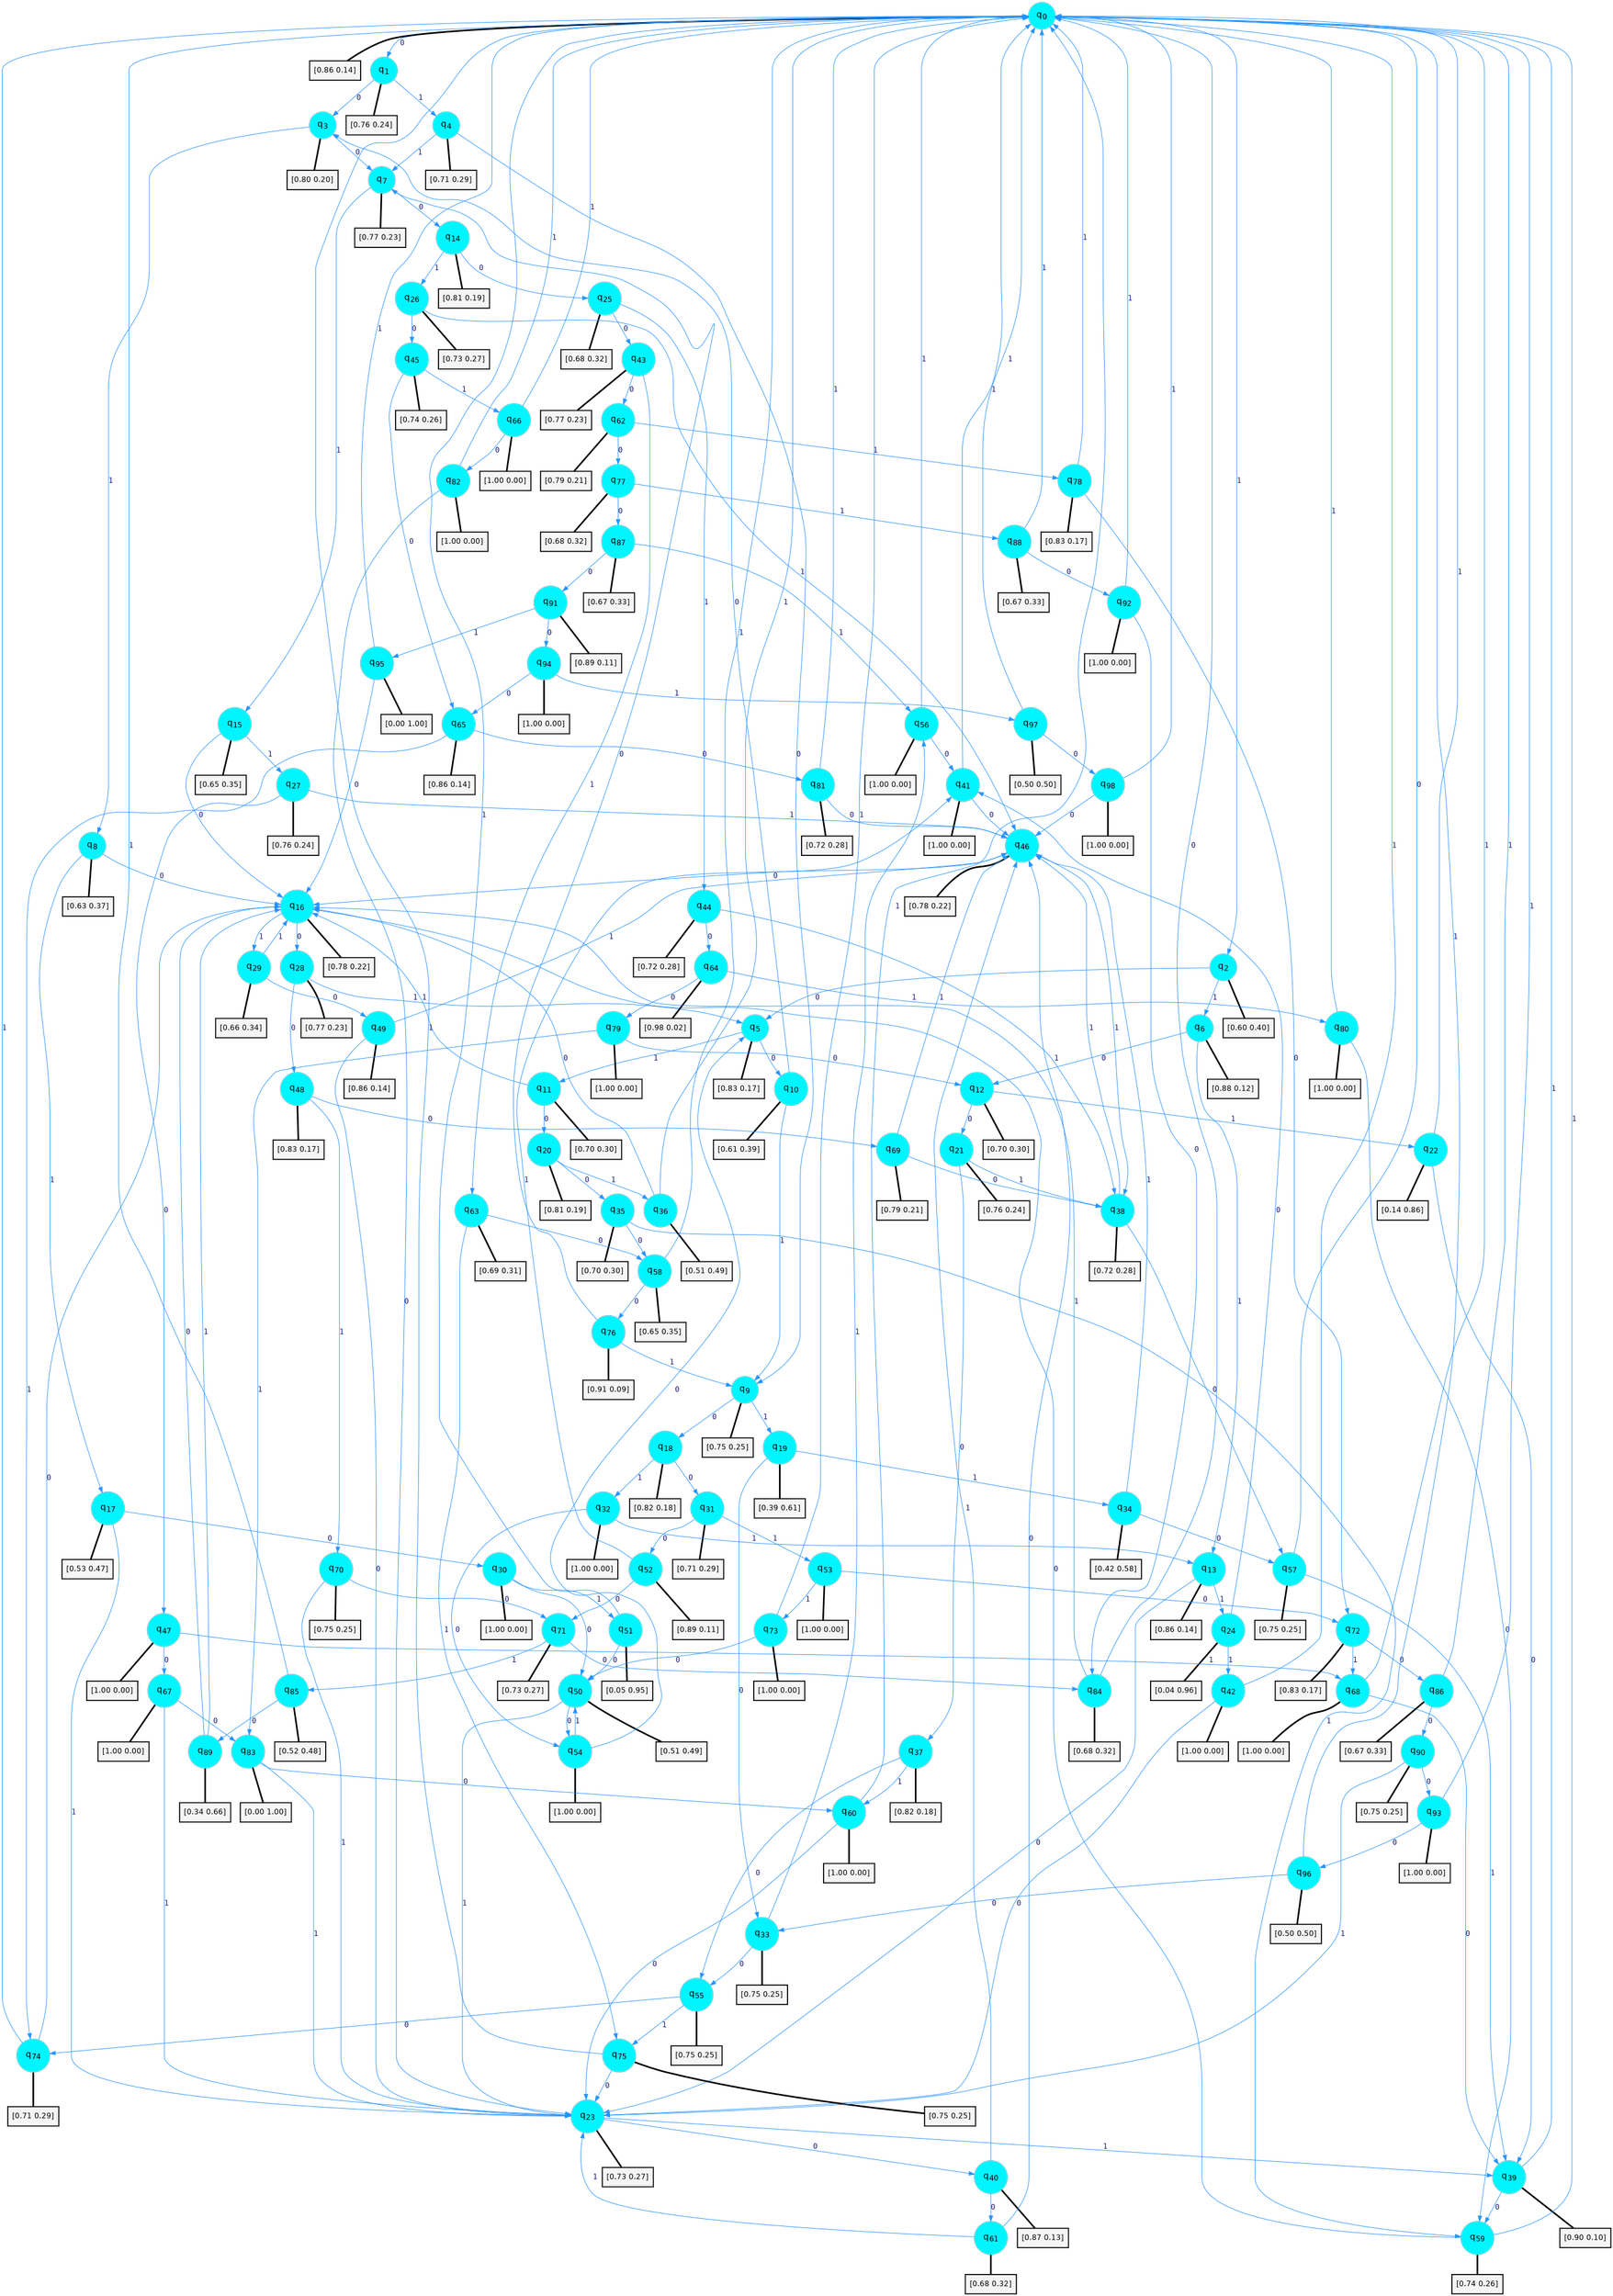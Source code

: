 digraph G {
graph [
bgcolor=transparent, dpi=300, rankdir=TD, size="40,25"];
node [
color=gray, fillcolor=turquoise1, fontcolor=black, fontname=Helvetica, fontsize=16, fontweight=bold, shape=circle, style=filled];
edge [
arrowsize=1, color=dodgerblue1, fontcolor=midnightblue, fontname=courier, fontweight=bold, penwidth=1, style=solid, weight=20];
0[label=<q<SUB>0</SUB>>];
1[label=<q<SUB>1</SUB>>];
2[label=<q<SUB>2</SUB>>];
3[label=<q<SUB>3</SUB>>];
4[label=<q<SUB>4</SUB>>];
5[label=<q<SUB>5</SUB>>];
6[label=<q<SUB>6</SUB>>];
7[label=<q<SUB>7</SUB>>];
8[label=<q<SUB>8</SUB>>];
9[label=<q<SUB>9</SUB>>];
10[label=<q<SUB>10</SUB>>];
11[label=<q<SUB>11</SUB>>];
12[label=<q<SUB>12</SUB>>];
13[label=<q<SUB>13</SUB>>];
14[label=<q<SUB>14</SUB>>];
15[label=<q<SUB>15</SUB>>];
16[label=<q<SUB>16</SUB>>];
17[label=<q<SUB>17</SUB>>];
18[label=<q<SUB>18</SUB>>];
19[label=<q<SUB>19</SUB>>];
20[label=<q<SUB>20</SUB>>];
21[label=<q<SUB>21</SUB>>];
22[label=<q<SUB>22</SUB>>];
23[label=<q<SUB>23</SUB>>];
24[label=<q<SUB>24</SUB>>];
25[label=<q<SUB>25</SUB>>];
26[label=<q<SUB>26</SUB>>];
27[label=<q<SUB>27</SUB>>];
28[label=<q<SUB>28</SUB>>];
29[label=<q<SUB>29</SUB>>];
30[label=<q<SUB>30</SUB>>];
31[label=<q<SUB>31</SUB>>];
32[label=<q<SUB>32</SUB>>];
33[label=<q<SUB>33</SUB>>];
34[label=<q<SUB>34</SUB>>];
35[label=<q<SUB>35</SUB>>];
36[label=<q<SUB>36</SUB>>];
37[label=<q<SUB>37</SUB>>];
38[label=<q<SUB>38</SUB>>];
39[label=<q<SUB>39</SUB>>];
40[label=<q<SUB>40</SUB>>];
41[label=<q<SUB>41</SUB>>];
42[label=<q<SUB>42</SUB>>];
43[label=<q<SUB>43</SUB>>];
44[label=<q<SUB>44</SUB>>];
45[label=<q<SUB>45</SUB>>];
46[label=<q<SUB>46</SUB>>];
47[label=<q<SUB>47</SUB>>];
48[label=<q<SUB>48</SUB>>];
49[label=<q<SUB>49</SUB>>];
50[label=<q<SUB>50</SUB>>];
51[label=<q<SUB>51</SUB>>];
52[label=<q<SUB>52</SUB>>];
53[label=<q<SUB>53</SUB>>];
54[label=<q<SUB>54</SUB>>];
55[label=<q<SUB>55</SUB>>];
56[label=<q<SUB>56</SUB>>];
57[label=<q<SUB>57</SUB>>];
58[label=<q<SUB>58</SUB>>];
59[label=<q<SUB>59</SUB>>];
60[label=<q<SUB>60</SUB>>];
61[label=<q<SUB>61</SUB>>];
62[label=<q<SUB>62</SUB>>];
63[label=<q<SUB>63</SUB>>];
64[label=<q<SUB>64</SUB>>];
65[label=<q<SUB>65</SUB>>];
66[label=<q<SUB>66</SUB>>];
67[label=<q<SUB>67</SUB>>];
68[label=<q<SUB>68</SUB>>];
69[label=<q<SUB>69</SUB>>];
70[label=<q<SUB>70</SUB>>];
71[label=<q<SUB>71</SUB>>];
72[label=<q<SUB>72</SUB>>];
73[label=<q<SUB>73</SUB>>];
74[label=<q<SUB>74</SUB>>];
75[label=<q<SUB>75</SUB>>];
76[label=<q<SUB>76</SUB>>];
77[label=<q<SUB>77</SUB>>];
78[label=<q<SUB>78</SUB>>];
79[label=<q<SUB>79</SUB>>];
80[label=<q<SUB>80</SUB>>];
81[label=<q<SUB>81</SUB>>];
82[label=<q<SUB>82</SUB>>];
83[label=<q<SUB>83</SUB>>];
84[label=<q<SUB>84</SUB>>];
85[label=<q<SUB>85</SUB>>];
86[label=<q<SUB>86</SUB>>];
87[label=<q<SUB>87</SUB>>];
88[label=<q<SUB>88</SUB>>];
89[label=<q<SUB>89</SUB>>];
90[label=<q<SUB>90</SUB>>];
91[label=<q<SUB>91</SUB>>];
92[label=<q<SUB>92</SUB>>];
93[label=<q<SUB>93</SUB>>];
94[label=<q<SUB>94</SUB>>];
95[label=<q<SUB>95</SUB>>];
96[label=<q<SUB>96</SUB>>];
97[label=<q<SUB>97</SUB>>];
98[label=<q<SUB>98</SUB>>];
99[label="[0.86 0.14]", shape=box,fontcolor=black, fontname=Helvetica, fontsize=14, penwidth=2, fillcolor=whitesmoke,color=black];
100[label="[0.76 0.24]", shape=box,fontcolor=black, fontname=Helvetica, fontsize=14, penwidth=2, fillcolor=whitesmoke,color=black];
101[label="[0.60 0.40]", shape=box,fontcolor=black, fontname=Helvetica, fontsize=14, penwidth=2, fillcolor=whitesmoke,color=black];
102[label="[0.80 0.20]", shape=box,fontcolor=black, fontname=Helvetica, fontsize=14, penwidth=2, fillcolor=whitesmoke,color=black];
103[label="[0.71 0.29]", shape=box,fontcolor=black, fontname=Helvetica, fontsize=14, penwidth=2, fillcolor=whitesmoke,color=black];
104[label="[0.83 0.17]", shape=box,fontcolor=black, fontname=Helvetica, fontsize=14, penwidth=2, fillcolor=whitesmoke,color=black];
105[label="[0.88 0.12]", shape=box,fontcolor=black, fontname=Helvetica, fontsize=14, penwidth=2, fillcolor=whitesmoke,color=black];
106[label="[0.77 0.23]", shape=box,fontcolor=black, fontname=Helvetica, fontsize=14, penwidth=2, fillcolor=whitesmoke,color=black];
107[label="[0.63 0.37]", shape=box,fontcolor=black, fontname=Helvetica, fontsize=14, penwidth=2, fillcolor=whitesmoke,color=black];
108[label="[0.75 0.25]", shape=box,fontcolor=black, fontname=Helvetica, fontsize=14, penwidth=2, fillcolor=whitesmoke,color=black];
109[label="[0.61 0.39]", shape=box,fontcolor=black, fontname=Helvetica, fontsize=14, penwidth=2, fillcolor=whitesmoke,color=black];
110[label="[0.70 0.30]", shape=box,fontcolor=black, fontname=Helvetica, fontsize=14, penwidth=2, fillcolor=whitesmoke,color=black];
111[label="[0.70 0.30]", shape=box,fontcolor=black, fontname=Helvetica, fontsize=14, penwidth=2, fillcolor=whitesmoke,color=black];
112[label="[0.86 0.14]", shape=box,fontcolor=black, fontname=Helvetica, fontsize=14, penwidth=2, fillcolor=whitesmoke,color=black];
113[label="[0.81 0.19]", shape=box,fontcolor=black, fontname=Helvetica, fontsize=14, penwidth=2, fillcolor=whitesmoke,color=black];
114[label="[0.65 0.35]", shape=box,fontcolor=black, fontname=Helvetica, fontsize=14, penwidth=2, fillcolor=whitesmoke,color=black];
115[label="[0.78 0.22]", shape=box,fontcolor=black, fontname=Helvetica, fontsize=14, penwidth=2, fillcolor=whitesmoke,color=black];
116[label="[0.53 0.47]", shape=box,fontcolor=black, fontname=Helvetica, fontsize=14, penwidth=2, fillcolor=whitesmoke,color=black];
117[label="[0.82 0.18]", shape=box,fontcolor=black, fontname=Helvetica, fontsize=14, penwidth=2, fillcolor=whitesmoke,color=black];
118[label="[0.39 0.61]", shape=box,fontcolor=black, fontname=Helvetica, fontsize=14, penwidth=2, fillcolor=whitesmoke,color=black];
119[label="[0.81 0.19]", shape=box,fontcolor=black, fontname=Helvetica, fontsize=14, penwidth=2, fillcolor=whitesmoke,color=black];
120[label="[0.76 0.24]", shape=box,fontcolor=black, fontname=Helvetica, fontsize=14, penwidth=2, fillcolor=whitesmoke,color=black];
121[label="[0.14 0.86]", shape=box,fontcolor=black, fontname=Helvetica, fontsize=14, penwidth=2, fillcolor=whitesmoke,color=black];
122[label="[0.73 0.27]", shape=box,fontcolor=black, fontname=Helvetica, fontsize=14, penwidth=2, fillcolor=whitesmoke,color=black];
123[label="[0.04 0.96]", shape=box,fontcolor=black, fontname=Helvetica, fontsize=14, penwidth=2, fillcolor=whitesmoke,color=black];
124[label="[0.68 0.32]", shape=box,fontcolor=black, fontname=Helvetica, fontsize=14, penwidth=2, fillcolor=whitesmoke,color=black];
125[label="[0.73 0.27]", shape=box,fontcolor=black, fontname=Helvetica, fontsize=14, penwidth=2, fillcolor=whitesmoke,color=black];
126[label="[0.76 0.24]", shape=box,fontcolor=black, fontname=Helvetica, fontsize=14, penwidth=2, fillcolor=whitesmoke,color=black];
127[label="[0.77 0.23]", shape=box,fontcolor=black, fontname=Helvetica, fontsize=14, penwidth=2, fillcolor=whitesmoke,color=black];
128[label="[0.66 0.34]", shape=box,fontcolor=black, fontname=Helvetica, fontsize=14, penwidth=2, fillcolor=whitesmoke,color=black];
129[label="[1.00 0.00]", shape=box,fontcolor=black, fontname=Helvetica, fontsize=14, penwidth=2, fillcolor=whitesmoke,color=black];
130[label="[0.71 0.29]", shape=box,fontcolor=black, fontname=Helvetica, fontsize=14, penwidth=2, fillcolor=whitesmoke,color=black];
131[label="[1.00 0.00]", shape=box,fontcolor=black, fontname=Helvetica, fontsize=14, penwidth=2, fillcolor=whitesmoke,color=black];
132[label="[0.75 0.25]", shape=box,fontcolor=black, fontname=Helvetica, fontsize=14, penwidth=2, fillcolor=whitesmoke,color=black];
133[label="[0.42 0.58]", shape=box,fontcolor=black, fontname=Helvetica, fontsize=14, penwidth=2, fillcolor=whitesmoke,color=black];
134[label="[0.70 0.30]", shape=box,fontcolor=black, fontname=Helvetica, fontsize=14, penwidth=2, fillcolor=whitesmoke,color=black];
135[label="[0.51 0.49]", shape=box,fontcolor=black, fontname=Helvetica, fontsize=14, penwidth=2, fillcolor=whitesmoke,color=black];
136[label="[0.82 0.18]", shape=box,fontcolor=black, fontname=Helvetica, fontsize=14, penwidth=2, fillcolor=whitesmoke,color=black];
137[label="[0.72 0.28]", shape=box,fontcolor=black, fontname=Helvetica, fontsize=14, penwidth=2, fillcolor=whitesmoke,color=black];
138[label="[0.90 0.10]", shape=box,fontcolor=black, fontname=Helvetica, fontsize=14, penwidth=2, fillcolor=whitesmoke,color=black];
139[label="[0.87 0.13]", shape=box,fontcolor=black, fontname=Helvetica, fontsize=14, penwidth=2, fillcolor=whitesmoke,color=black];
140[label="[1.00 0.00]", shape=box,fontcolor=black, fontname=Helvetica, fontsize=14, penwidth=2, fillcolor=whitesmoke,color=black];
141[label="[1.00 0.00]", shape=box,fontcolor=black, fontname=Helvetica, fontsize=14, penwidth=2, fillcolor=whitesmoke,color=black];
142[label="[0.77 0.23]", shape=box,fontcolor=black, fontname=Helvetica, fontsize=14, penwidth=2, fillcolor=whitesmoke,color=black];
143[label="[0.72 0.28]", shape=box,fontcolor=black, fontname=Helvetica, fontsize=14, penwidth=2, fillcolor=whitesmoke,color=black];
144[label="[0.74 0.26]", shape=box,fontcolor=black, fontname=Helvetica, fontsize=14, penwidth=2, fillcolor=whitesmoke,color=black];
145[label="[0.78 0.22]", shape=box,fontcolor=black, fontname=Helvetica, fontsize=14, penwidth=2, fillcolor=whitesmoke,color=black];
146[label="[1.00 0.00]", shape=box,fontcolor=black, fontname=Helvetica, fontsize=14, penwidth=2, fillcolor=whitesmoke,color=black];
147[label="[0.83 0.17]", shape=box,fontcolor=black, fontname=Helvetica, fontsize=14, penwidth=2, fillcolor=whitesmoke,color=black];
148[label="[0.86 0.14]", shape=box,fontcolor=black, fontname=Helvetica, fontsize=14, penwidth=2, fillcolor=whitesmoke,color=black];
149[label="[0.51 0.49]", shape=box,fontcolor=black, fontname=Helvetica, fontsize=14, penwidth=2, fillcolor=whitesmoke,color=black];
150[label="[0.05 0.95]", shape=box,fontcolor=black, fontname=Helvetica, fontsize=14, penwidth=2, fillcolor=whitesmoke,color=black];
151[label="[0.89 0.11]", shape=box,fontcolor=black, fontname=Helvetica, fontsize=14, penwidth=2, fillcolor=whitesmoke,color=black];
152[label="[1.00 0.00]", shape=box,fontcolor=black, fontname=Helvetica, fontsize=14, penwidth=2, fillcolor=whitesmoke,color=black];
153[label="[1.00 0.00]", shape=box,fontcolor=black, fontname=Helvetica, fontsize=14, penwidth=2, fillcolor=whitesmoke,color=black];
154[label="[0.75 0.25]", shape=box,fontcolor=black, fontname=Helvetica, fontsize=14, penwidth=2, fillcolor=whitesmoke,color=black];
155[label="[1.00 0.00]", shape=box,fontcolor=black, fontname=Helvetica, fontsize=14, penwidth=2, fillcolor=whitesmoke,color=black];
156[label="[0.75 0.25]", shape=box,fontcolor=black, fontname=Helvetica, fontsize=14, penwidth=2, fillcolor=whitesmoke,color=black];
157[label="[0.65 0.35]", shape=box,fontcolor=black, fontname=Helvetica, fontsize=14, penwidth=2, fillcolor=whitesmoke,color=black];
158[label="[0.74 0.26]", shape=box,fontcolor=black, fontname=Helvetica, fontsize=14, penwidth=2, fillcolor=whitesmoke,color=black];
159[label="[1.00 0.00]", shape=box,fontcolor=black, fontname=Helvetica, fontsize=14, penwidth=2, fillcolor=whitesmoke,color=black];
160[label="[0.68 0.32]", shape=box,fontcolor=black, fontname=Helvetica, fontsize=14, penwidth=2, fillcolor=whitesmoke,color=black];
161[label="[0.79 0.21]", shape=box,fontcolor=black, fontname=Helvetica, fontsize=14, penwidth=2, fillcolor=whitesmoke,color=black];
162[label="[0.69 0.31]", shape=box,fontcolor=black, fontname=Helvetica, fontsize=14, penwidth=2, fillcolor=whitesmoke,color=black];
163[label="[0.98 0.02]", shape=box,fontcolor=black, fontname=Helvetica, fontsize=14, penwidth=2, fillcolor=whitesmoke,color=black];
164[label="[0.86 0.14]", shape=box,fontcolor=black, fontname=Helvetica, fontsize=14, penwidth=2, fillcolor=whitesmoke,color=black];
165[label="[1.00 0.00]", shape=box,fontcolor=black, fontname=Helvetica, fontsize=14, penwidth=2, fillcolor=whitesmoke,color=black];
166[label="[1.00 0.00]", shape=box,fontcolor=black, fontname=Helvetica, fontsize=14, penwidth=2, fillcolor=whitesmoke,color=black];
167[label="[1.00 0.00]", shape=box,fontcolor=black, fontname=Helvetica, fontsize=14, penwidth=2, fillcolor=whitesmoke,color=black];
168[label="[0.79 0.21]", shape=box,fontcolor=black, fontname=Helvetica, fontsize=14, penwidth=2, fillcolor=whitesmoke,color=black];
169[label="[0.75 0.25]", shape=box,fontcolor=black, fontname=Helvetica, fontsize=14, penwidth=2, fillcolor=whitesmoke,color=black];
170[label="[0.73 0.27]", shape=box,fontcolor=black, fontname=Helvetica, fontsize=14, penwidth=2, fillcolor=whitesmoke,color=black];
171[label="[0.83 0.17]", shape=box,fontcolor=black, fontname=Helvetica, fontsize=14, penwidth=2, fillcolor=whitesmoke,color=black];
172[label="[1.00 0.00]", shape=box,fontcolor=black, fontname=Helvetica, fontsize=14, penwidth=2, fillcolor=whitesmoke,color=black];
173[label="[0.71 0.29]", shape=box,fontcolor=black, fontname=Helvetica, fontsize=14, penwidth=2, fillcolor=whitesmoke,color=black];
174[label="[0.75 0.25]", shape=box,fontcolor=black, fontname=Helvetica, fontsize=14, penwidth=2, fillcolor=whitesmoke,color=black];
175[label="[0.91 0.09]", shape=box,fontcolor=black, fontname=Helvetica, fontsize=14, penwidth=2, fillcolor=whitesmoke,color=black];
176[label="[0.68 0.32]", shape=box,fontcolor=black, fontname=Helvetica, fontsize=14, penwidth=2, fillcolor=whitesmoke,color=black];
177[label="[0.83 0.17]", shape=box,fontcolor=black, fontname=Helvetica, fontsize=14, penwidth=2, fillcolor=whitesmoke,color=black];
178[label="[1.00 0.00]", shape=box,fontcolor=black, fontname=Helvetica, fontsize=14, penwidth=2, fillcolor=whitesmoke,color=black];
179[label="[1.00 0.00]", shape=box,fontcolor=black, fontname=Helvetica, fontsize=14, penwidth=2, fillcolor=whitesmoke,color=black];
180[label="[0.72 0.28]", shape=box,fontcolor=black, fontname=Helvetica, fontsize=14, penwidth=2, fillcolor=whitesmoke,color=black];
181[label="[1.00 0.00]", shape=box,fontcolor=black, fontname=Helvetica, fontsize=14, penwidth=2, fillcolor=whitesmoke,color=black];
182[label="[0.00 1.00]", shape=box,fontcolor=black, fontname=Helvetica, fontsize=14, penwidth=2, fillcolor=whitesmoke,color=black];
183[label="[0.68 0.32]", shape=box,fontcolor=black, fontname=Helvetica, fontsize=14, penwidth=2, fillcolor=whitesmoke,color=black];
184[label="[0.52 0.48]", shape=box,fontcolor=black, fontname=Helvetica, fontsize=14, penwidth=2, fillcolor=whitesmoke,color=black];
185[label="[0.67 0.33]", shape=box,fontcolor=black, fontname=Helvetica, fontsize=14, penwidth=2, fillcolor=whitesmoke,color=black];
186[label="[0.67 0.33]", shape=box,fontcolor=black, fontname=Helvetica, fontsize=14, penwidth=2, fillcolor=whitesmoke,color=black];
187[label="[0.67 0.33]", shape=box,fontcolor=black, fontname=Helvetica, fontsize=14, penwidth=2, fillcolor=whitesmoke,color=black];
188[label="[0.34 0.66]", shape=box,fontcolor=black, fontname=Helvetica, fontsize=14, penwidth=2, fillcolor=whitesmoke,color=black];
189[label="[0.75 0.25]", shape=box,fontcolor=black, fontname=Helvetica, fontsize=14, penwidth=2, fillcolor=whitesmoke,color=black];
190[label="[0.89 0.11]", shape=box,fontcolor=black, fontname=Helvetica, fontsize=14, penwidth=2, fillcolor=whitesmoke,color=black];
191[label="[1.00 0.00]", shape=box,fontcolor=black, fontname=Helvetica, fontsize=14, penwidth=2, fillcolor=whitesmoke,color=black];
192[label="[1.00 0.00]", shape=box,fontcolor=black, fontname=Helvetica, fontsize=14, penwidth=2, fillcolor=whitesmoke,color=black];
193[label="[1.00 0.00]", shape=box,fontcolor=black, fontname=Helvetica, fontsize=14, penwidth=2, fillcolor=whitesmoke,color=black];
194[label="[0.00 1.00]", shape=box,fontcolor=black, fontname=Helvetica, fontsize=14, penwidth=2, fillcolor=whitesmoke,color=black];
195[label="[0.50 0.50]", shape=box,fontcolor=black, fontname=Helvetica, fontsize=14, penwidth=2, fillcolor=whitesmoke,color=black];
196[label="[0.50 0.50]", shape=box,fontcolor=black, fontname=Helvetica, fontsize=14, penwidth=2, fillcolor=whitesmoke,color=black];
197[label="[1.00 0.00]", shape=box,fontcolor=black, fontname=Helvetica, fontsize=14, penwidth=2, fillcolor=whitesmoke,color=black];
0->1 [label=0];
0->2 [label=1];
0->99 [arrowhead=none, penwidth=3,color=black];
1->3 [label=0];
1->4 [label=1];
1->100 [arrowhead=none, penwidth=3,color=black];
2->5 [label=0];
2->6 [label=1];
2->101 [arrowhead=none, penwidth=3,color=black];
3->7 [label=0];
3->8 [label=1];
3->102 [arrowhead=none, penwidth=3,color=black];
4->9 [label=0];
4->7 [label=1];
4->103 [arrowhead=none, penwidth=3,color=black];
5->10 [label=0];
5->11 [label=1];
5->104 [arrowhead=none, penwidth=3,color=black];
6->12 [label=0];
6->13 [label=1];
6->105 [arrowhead=none, penwidth=3,color=black];
7->14 [label=0];
7->15 [label=1];
7->106 [arrowhead=none, penwidth=3,color=black];
8->16 [label=0];
8->17 [label=1];
8->107 [arrowhead=none, penwidth=3,color=black];
9->18 [label=0];
9->19 [label=1];
9->108 [arrowhead=none, penwidth=3,color=black];
10->3 [label=0];
10->9 [label=1];
10->109 [arrowhead=none, penwidth=3,color=black];
11->20 [label=0];
11->16 [label=1];
11->110 [arrowhead=none, penwidth=3,color=black];
12->21 [label=0];
12->22 [label=1];
12->111 [arrowhead=none, penwidth=3,color=black];
13->23 [label=0];
13->24 [label=1];
13->112 [arrowhead=none, penwidth=3,color=black];
14->25 [label=0];
14->26 [label=1];
14->113 [arrowhead=none, penwidth=3,color=black];
15->16 [label=0];
15->27 [label=1];
15->114 [arrowhead=none, penwidth=3,color=black];
16->28 [label=0];
16->29 [label=1];
16->115 [arrowhead=none, penwidth=3,color=black];
17->30 [label=0];
17->23 [label=1];
17->116 [arrowhead=none, penwidth=3,color=black];
18->31 [label=0];
18->32 [label=1];
18->117 [arrowhead=none, penwidth=3,color=black];
19->33 [label=0];
19->34 [label=1];
19->118 [arrowhead=none, penwidth=3,color=black];
20->35 [label=0];
20->36 [label=1];
20->119 [arrowhead=none, penwidth=3,color=black];
21->37 [label=0];
21->38 [label=1];
21->120 [arrowhead=none, penwidth=3,color=black];
22->39 [label=0];
22->0 [label=1];
22->121 [arrowhead=none, penwidth=3,color=black];
23->40 [label=0];
23->39 [label=1];
23->122 [arrowhead=none, penwidth=3,color=black];
24->41 [label=0];
24->42 [label=1];
24->123 [arrowhead=none, penwidth=3,color=black];
25->43 [label=0];
25->44 [label=1];
25->124 [arrowhead=none, penwidth=3,color=black];
26->45 [label=0];
26->46 [label=1];
26->125 [arrowhead=none, penwidth=3,color=black];
27->47 [label=0];
27->46 [label=1];
27->126 [arrowhead=none, penwidth=3,color=black];
28->48 [label=0];
28->5 [label=1];
28->127 [arrowhead=none, penwidth=3,color=black];
29->49 [label=0];
29->16 [label=1];
29->128 [arrowhead=none, penwidth=3,color=black];
30->50 [label=0];
30->51 [label=1];
30->129 [arrowhead=none, penwidth=3,color=black];
31->52 [label=0];
31->53 [label=1];
31->130 [arrowhead=none, penwidth=3,color=black];
32->54 [label=0];
32->13 [label=1];
32->131 [arrowhead=none, penwidth=3,color=black];
33->55 [label=0];
33->56 [label=1];
33->132 [arrowhead=none, penwidth=3,color=black];
34->57 [label=0];
34->46 [label=1];
34->133 [arrowhead=none, penwidth=3,color=black];
35->58 [label=0];
35->59 [label=1];
35->134 [arrowhead=none, penwidth=3,color=black];
36->16 [label=0];
36->0 [label=1];
36->135 [arrowhead=none, penwidth=3,color=black];
37->55 [label=0];
37->60 [label=1];
37->136 [arrowhead=none, penwidth=3,color=black];
38->57 [label=0];
38->46 [label=1];
38->137 [arrowhead=none, penwidth=3,color=black];
39->59 [label=0];
39->0 [label=1];
39->138 [arrowhead=none, penwidth=3,color=black];
40->61 [label=0];
40->46 [label=1];
40->139 [arrowhead=none, penwidth=3,color=black];
41->46 [label=0];
41->0 [label=1];
41->140 [arrowhead=none, penwidth=3,color=black];
42->23 [label=0];
42->0 [label=1];
42->141 [arrowhead=none, penwidth=3,color=black];
43->62 [label=0];
43->63 [label=1];
43->142 [arrowhead=none, penwidth=3,color=black];
44->64 [label=0];
44->38 [label=1];
44->143 [arrowhead=none, penwidth=3,color=black];
45->65 [label=0];
45->66 [label=1];
45->144 [arrowhead=none, penwidth=3,color=black];
46->16 [label=0];
46->38 [label=1];
46->145 [arrowhead=none, penwidth=3,color=black];
47->67 [label=0];
47->68 [label=1];
47->146 [arrowhead=none, penwidth=3,color=black];
48->69 [label=0];
48->70 [label=1];
48->147 [arrowhead=none, penwidth=3,color=black];
49->23 [label=0];
49->46 [label=1];
49->148 [arrowhead=none, penwidth=3,color=black];
50->54 [label=0];
50->23 [label=1];
50->149 [arrowhead=none, penwidth=3,color=black];
51->50 [label=0];
51->0 [label=1];
51->150 [arrowhead=none, penwidth=3,color=black];
52->71 [label=0];
52->41 [label=1];
52->151 [arrowhead=none, penwidth=3,color=black];
53->72 [label=0];
53->73 [label=1];
53->152 [arrowhead=none, penwidth=3,color=black];
54->5 [label=0];
54->50 [label=1];
54->153 [arrowhead=none, penwidth=3,color=black];
55->74 [label=0];
55->75 [label=1];
55->154 [arrowhead=none, penwidth=3,color=black];
56->41 [label=0];
56->0 [label=1];
56->155 [arrowhead=none, penwidth=3,color=black];
57->0 [label=0];
57->39 [label=1];
57->156 [arrowhead=none, penwidth=3,color=black];
58->76 [label=0];
58->0 [label=1];
58->157 [arrowhead=none, penwidth=3,color=black];
59->16 [label=0];
59->0 [label=1];
59->158 [arrowhead=none, penwidth=3,color=black];
60->23 [label=0];
60->0 [label=1];
60->159 [arrowhead=none, penwidth=3,color=black];
61->46 [label=0];
61->23 [label=1];
61->160 [arrowhead=none, penwidth=3,color=black];
62->77 [label=0];
62->78 [label=1];
62->161 [arrowhead=none, penwidth=3,color=black];
63->58 [label=0];
63->75 [label=1];
63->162 [arrowhead=none, penwidth=3,color=black];
64->79 [label=0];
64->80 [label=1];
64->163 [arrowhead=none, penwidth=3,color=black];
65->81 [label=0];
65->74 [label=1];
65->164 [arrowhead=none, penwidth=3,color=black];
66->82 [label=0];
66->0 [label=1];
66->165 [arrowhead=none, penwidth=3,color=black];
67->83 [label=0];
67->23 [label=1];
67->166 [arrowhead=none, penwidth=3,color=black];
68->39 [label=0];
68->0 [label=1];
68->167 [arrowhead=none, penwidth=3,color=black];
69->38 [label=0];
69->46 [label=1];
69->168 [arrowhead=none, penwidth=3,color=black];
70->71 [label=0];
70->23 [label=1];
70->169 [arrowhead=none, penwidth=3,color=black];
71->84 [label=0];
71->85 [label=1];
71->170 [arrowhead=none, penwidth=3,color=black];
72->86 [label=0];
72->68 [label=1];
72->171 [arrowhead=none, penwidth=3,color=black];
73->50 [label=0];
73->0 [label=1];
73->172 [arrowhead=none, penwidth=3,color=black];
74->16 [label=0];
74->0 [label=1];
74->173 [arrowhead=none, penwidth=3,color=black];
75->23 [label=0];
75->0 [label=1];
75->174 [arrowhead=none, penwidth=3,color=black];
76->7 [label=0];
76->9 [label=1];
76->175 [arrowhead=none, penwidth=3,color=black];
77->87 [label=0];
77->88 [label=1];
77->176 [arrowhead=none, penwidth=3,color=black];
78->72 [label=0];
78->0 [label=1];
78->177 [arrowhead=none, penwidth=3,color=black];
79->12 [label=0];
79->83 [label=1];
79->178 [arrowhead=none, penwidth=3,color=black];
80->59 [label=0];
80->0 [label=1];
80->179 [arrowhead=none, penwidth=3,color=black];
81->46 [label=0];
81->0 [label=1];
81->180 [arrowhead=none, penwidth=3,color=black];
82->23 [label=0];
82->0 [label=1];
82->181 [arrowhead=none, penwidth=3,color=black];
83->60 [label=0];
83->23 [label=1];
83->182 [arrowhead=none, penwidth=3,color=black];
84->0 [label=0];
84->16 [label=1];
84->183 [arrowhead=none, penwidth=3,color=black];
85->89 [label=0];
85->0 [label=1];
85->184 [arrowhead=none, penwidth=3,color=black];
86->90 [label=0];
86->0 [label=1];
86->185 [arrowhead=none, penwidth=3,color=black];
87->91 [label=0];
87->56 [label=1];
87->186 [arrowhead=none, penwidth=3,color=black];
88->92 [label=0];
88->0 [label=1];
88->187 [arrowhead=none, penwidth=3,color=black];
89->16 [label=0];
89->16 [label=1];
89->188 [arrowhead=none, penwidth=3,color=black];
90->93 [label=0];
90->23 [label=1];
90->189 [arrowhead=none, penwidth=3,color=black];
91->94 [label=0];
91->95 [label=1];
91->190 [arrowhead=none, penwidth=3,color=black];
92->84 [label=0];
92->0 [label=1];
92->191 [arrowhead=none, penwidth=3,color=black];
93->96 [label=0];
93->0 [label=1];
93->192 [arrowhead=none, penwidth=3,color=black];
94->65 [label=0];
94->97 [label=1];
94->193 [arrowhead=none, penwidth=3,color=black];
95->16 [label=0];
95->0 [label=1];
95->194 [arrowhead=none, penwidth=3,color=black];
96->33 [label=0];
96->0 [label=1];
96->195 [arrowhead=none, penwidth=3,color=black];
97->98 [label=0];
97->0 [label=1];
97->196 [arrowhead=none, penwidth=3,color=black];
98->46 [label=0];
98->0 [label=1];
98->197 [arrowhead=none, penwidth=3,color=black];
}
